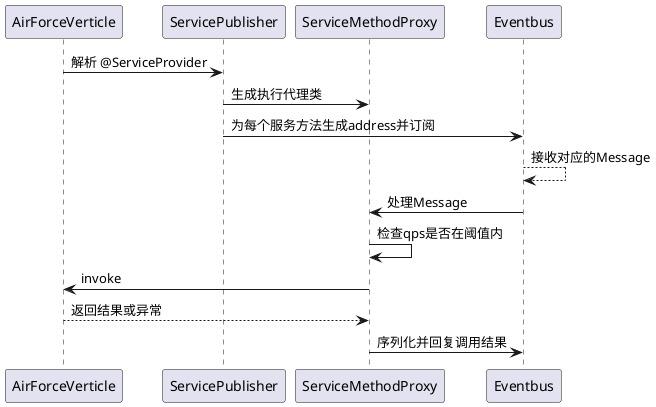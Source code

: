 @startuml

AirForceVerticle -> ServicePublisher: 解析 @ServiceProvider
ServicePublisher -> ServiceMethodProxy: 生成执行代理类
ServicePublisher -> Eventbus : 为每个服务方法生成address并订阅
Eventbus --> Eventbus : 接收对应的Message
Eventbus -> ServiceMethodProxy:处理Message
ServiceMethodProxy -> ServiceMethodProxy:检查qps是否在阈值内
ServiceMethodProxy -> AirForceVerticle : invoke
AirForceVerticle --> ServiceMethodProxy: 返回结果或异常
ServiceMethodProxy -> Eventbus : 序列化并回复调用结果


@enduml